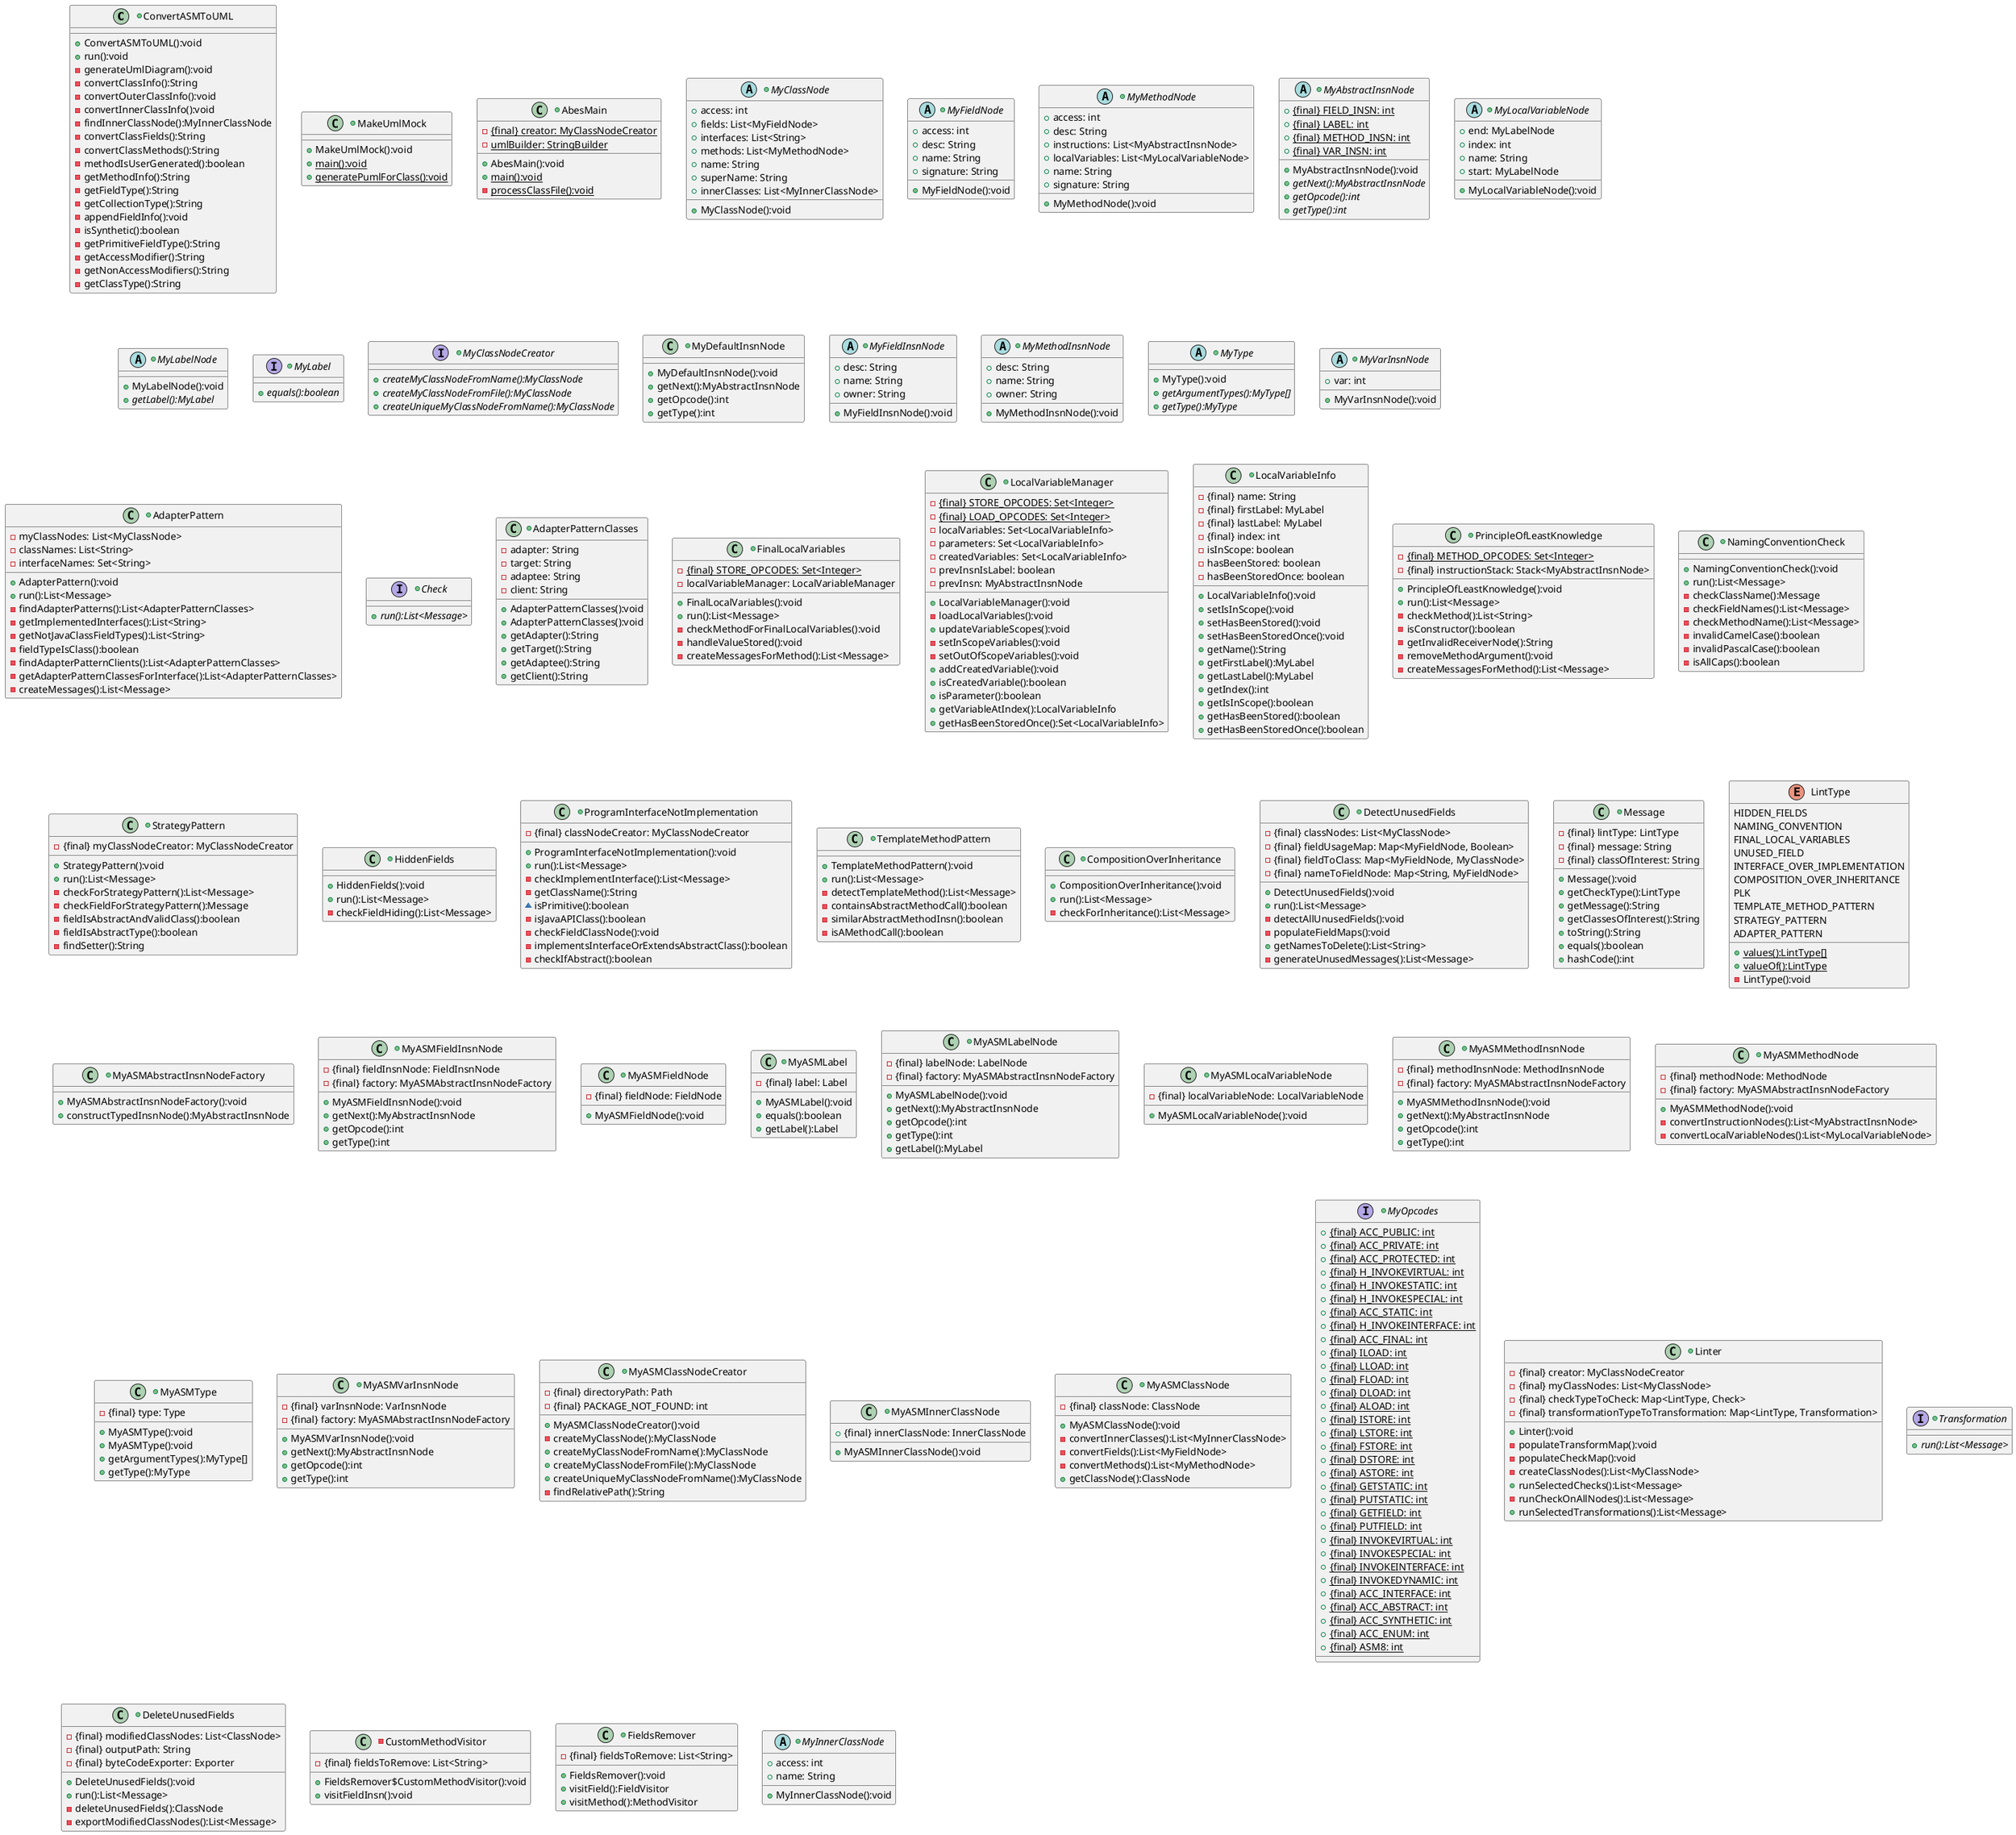 @startuml
+class ConvertASMToUML{
+ConvertASMToUML():void
+run():void
-generateUmlDiagram():void
-convertClassInfo():String
-convertOuterClassInfo():void
-convertInnerClassInfo():void
-findInnerClassNode():MyInnerClassNode
-convertClassFields():String
-convertClassMethods():String
-methodIsUserGenerated():boolean
-getMethodInfo():String
-getFieldType():String
-getCollectionType():String
-appendFieldInfo():void
-isSynthetic():boolean
-getPrimitiveFieldType():String
-getAccessModifier():String
-getNonAccessModifiers():String
-getClassType():String
}

+class MakeUmlMock{
+MakeUmlMock():void
+{static}main():void
+{static}generatePumlForClass():void
}

+class AbesMain{
-{static}{final} creator: MyClassNodeCreator
-{static} umlBuilder: StringBuilder
+AbesMain():void
+{static}main():void
-{static}processClassFile():void
}

+abstract class MyClassNode{
+ access: int
+ fields: List<MyFieldNode>
+ interfaces: List<String>
+ methods: List<MyMethodNode>
+ name: String
+ superName: String
+ innerClasses: List<MyInnerClassNode>
+MyClassNode():void
}

+abstract class MyFieldNode{
+ access: int
+ desc: String
+ name: String
+ signature: String
+MyFieldNode():void
}

+abstract class MyMethodNode{
+ access: int
+ desc: String
+ instructions: List<MyAbstractInsnNode>
+ localVariables: List<MyLocalVariableNode>
+ name: String
+ signature: String
+MyMethodNode():void
}

+abstract class MyAbstractInsnNode{
+{static}{final} FIELD_INSN: int
+{static}{final} LABEL: int
+{static}{final} METHOD_INSN: int
+{static}{final} VAR_INSN: int
+MyAbstractInsnNode():void
+{abstract}getNext():MyAbstractInsnNode
+{abstract}getOpcode():int
+{abstract}getType():int
}

+abstract class MyLocalVariableNode{
+ end: MyLabelNode
+ index: int
+ name: String
+ start: MyLabelNode
+MyLocalVariableNode():void
}

+abstract class MyLabelNode{
+MyLabelNode():void
+{abstract}getLabel():MyLabel
}

+interface MyLabel{
+{abstract}equals():boolean
}

+interface MyClassNodeCreator{
+{abstract}createMyClassNodeFromName():MyClassNode
+{abstract}createMyClassNodeFromFile():MyClassNode
+{abstract}createUniqueMyClassNodeFromName():MyClassNode
}

+class MyDefaultInsnNode{
+MyDefaultInsnNode():void
+getNext():MyAbstractInsnNode
+getOpcode():int
+getType():int
}

+abstract class MyFieldInsnNode{
+ desc: String
+ name: String
+ owner: String
+MyFieldInsnNode():void
}

+abstract class MyMethodInsnNode{
+ desc: String
+ name: String
+ owner: String
+MyMethodInsnNode():void
}

+abstract class MyType{
+MyType():void
+{abstract}getArgumentTypes():MyType[]
+{abstract}getType():MyType
}

+abstract class MyVarInsnNode{
+ var: int
+MyVarInsnNode():void
}

+class AdapterPattern{
- myClassNodes: List<MyClassNode>
- classNames: List<String>
- interfaceNames: Set<String>
+AdapterPattern():void
+run():List<Message>
-findAdapterPatterns():List<AdapterPatternClasses>
-getImplementedInterfaces():List<String>
-getNotJavaClassFieldTypes():List<String>
-fieldTypeIsClass():boolean
-findAdapterPatternClients():List<AdapterPatternClasses>
-getAdapterPatternClassesForInterface():List<AdapterPatternClasses>
-createMessages():List<Message>
}

+interface Check{
+{abstract}run():List<Message>
}

+class AdapterPatternClasses{
- adapter: String
- target: String
- adaptee: String
- client: String
+AdapterPatternClasses():void
+AdapterPatternClasses():void
+getAdapter():String
+getTarget():String
+getAdaptee():String
+getClient():String
}

+class FinalLocalVariables{
-{static}{final} STORE_OPCODES: Set<Integer>
- localVariableManager: LocalVariableManager
+FinalLocalVariables():void
+run():List<Message>
-checkMethodForFinalLocalVariables():void
-handleValueStored():void
-createMessagesForMethod():List<Message>
}

+class LocalVariableManager{
-{static}{final} STORE_OPCODES: Set<Integer>
-{static}{final} LOAD_OPCODES: Set<Integer>
- localVariables: Set<LocalVariableInfo>
- parameters: Set<LocalVariableInfo>
- createdVariables: Set<LocalVariableInfo>
- prevInsnIsLabel: boolean
- prevInsn: MyAbstractInsnNode
+LocalVariableManager():void
-loadLocalVariables():void
+updateVariableScopes():void
-setInScopeVariables():void
-setOutOfScopeVariables():void
+addCreatedVariable():void
+isCreatedVariable():boolean
+isParameter():boolean
+getVariableAtIndex():LocalVariableInfo
+getHasBeenStoredOnce():Set<LocalVariableInfo>
}

+class LocalVariableInfo{
-{final} name: String
-{final} firstLabel: MyLabel
-{final} lastLabel: MyLabel
-{final} index: int
- isInScope: boolean
- hasBeenStored: boolean
- hasBeenStoredOnce: boolean
+LocalVariableInfo():void
+setIsInScope():void
+setHasBeenStored():void
+setHasBeenStoredOnce():void
+getName():String
+getFirstLabel():MyLabel
+getLastLabel():MyLabel
+getIndex():int
+getIsInScope():boolean
+getHasBeenStored():boolean
+getHasBeenStoredOnce():boolean
}

+class PrincipleOfLeastKnowledge{
-{static}{final} METHOD_OPCODES: Set<Integer>
-{final} instructionStack: Stack<MyAbstractInsnNode>
+PrincipleOfLeastKnowledge():void
+run():List<Message>
-checkMethod():List<String>
-isConstructor():boolean
-getInvalidReceiverNode():String
-removeMethodArgument():void
-createMessagesForMethod():List<Message>
}

+class NamingConventionCheck{
+NamingConventionCheck():void
+run():List<Message>
-checkClassName():Message
-checkFieldNames():List<Message>
-checkMethodName():List<Message>
-invalidCamelCase():boolean
-invalidPascalCase():boolean
-isAllCaps():boolean
}

+class StrategyPattern{
-{final} myClassNodeCreator: MyClassNodeCreator
+StrategyPattern():void
+run():List<Message>
-checkForStrategyPattern():List<Message>
-checkFieldForStrategyPattern():Message
-fieldIsAbstractAndValidClass():boolean
-fieldIsAbstractType():boolean
-findSetter():String
}

+class HiddenFields{
+HiddenFields():void
+run():List<Message>
-checkFieldHiding():List<Message>
}

+class ProgramInterfaceNotImplementation{
-{final} classNodeCreator: MyClassNodeCreator
+ProgramInterfaceNotImplementation():void
+run():List<Message>
-checkImplementInterface():List<Message>
-getClassName():String
~isPrimitive():boolean
-isJavaAPIClass():boolean
-checkFieldClassNode():void
-implementsInterfaceOrExtendsAbstractClass():boolean
-checkIfAbstract():boolean
}

+class TemplateMethodPattern{
+TemplateMethodPattern():void
+run():List<Message>
-detectTemplateMethod():List<Message>
-containsAbstractMethodCall():boolean
-similarAbstractMethodInsn():boolean
-isAMethodCall():boolean
}

+class CompositionOverInheritance{
+CompositionOverInheritance():void
+run():List<Message>
-checkForInheritance():List<Message>
}

+class DetectUnusedFields{
-{final} classNodes: List<MyClassNode>
-{final} fieldUsageMap: Map<MyFieldNode, Boolean>
-{final} fieldToClass: Map<MyFieldNode, MyClassNode>
-{final} nameToFieldNode: Map<String, MyFieldNode>
+DetectUnusedFields():void
+run():List<Message>
-detectAllUnusedFields():void
-populateFieldMaps():void
+getNamesToDelete():List<String>
-generateUnusedMessages():List<Message>
}

+class Message{
-{final} lintType: LintType
-{final} message: String
-{final} classOfInterest: String
+Message():void
+getCheckType():LintType
+getMessage():String
+getClassesOfInterest():String
+toString():String
+equals():boolean
+hashCode():int
}

enum LintType{
HIDDEN_FIELDS
NAMING_CONVENTION
FINAL_LOCAL_VARIABLES
UNUSED_FIELD
INTERFACE_OVER_IMPLEMENTATION
COMPOSITION_OVER_INHERITANCE
PLK
TEMPLATE_METHOD_PATTERN
STRATEGY_PATTERN
ADAPTER_PATTERN
+{static}values():LintType[]
+{static}valueOf():LintType
-LintType():void
}

+class MyASMAbstractInsnNodeFactory{
+MyASMAbstractInsnNodeFactory():void
+constructTypedInsnNode():MyAbstractInsnNode
}

+class MyASMFieldInsnNode{
-{final} fieldInsnNode: FieldInsnNode
-{final} factory: MyASMAbstractInsnNodeFactory
+MyASMFieldInsnNode():void
+getNext():MyAbstractInsnNode
+getOpcode():int
+getType():int
}

+class MyASMFieldNode{
-{final} fieldNode: FieldNode
+MyASMFieldNode():void
}

+class MyASMLabel{
-{final} label: Label
+MyASMLabel():void
+equals():boolean
+getLabel():Label
}

+class MyASMLabelNode{
-{final} labelNode: LabelNode
-{final} factory: MyASMAbstractInsnNodeFactory
+MyASMLabelNode():void
+getNext():MyAbstractInsnNode
+getOpcode():int
+getType():int
+getLabel():MyLabel
}

+class MyASMLocalVariableNode{
-{final} localVariableNode: LocalVariableNode
+MyASMLocalVariableNode():void
}

+class MyASMMethodInsnNode{
-{final} methodInsnNode: MethodInsnNode
-{final} factory: MyASMAbstractInsnNodeFactory
+MyASMMethodInsnNode():void
+getNext():MyAbstractInsnNode
+getOpcode():int
+getType():int
}

+class MyASMMethodNode{
-{final} methodNode: MethodNode
-{final} factory: MyASMAbstractInsnNodeFactory
+MyASMMethodNode():void
-convertInstructionNodes():List<MyAbstractInsnNode>
-convertLocalVariableNodes():List<MyLocalVariableNode>
}

+class MyASMType{
-{final} type: Type
+MyASMType():void
+MyASMType():void
+getArgumentTypes():MyType[]
+getType():MyType
}

+class MyASMVarInsnNode{
-{final} varInsnNode: VarInsnNode
-{final} factory: MyASMAbstractInsnNodeFactory
+MyASMVarInsnNode():void
+getNext():MyAbstractInsnNode
+getOpcode():int
+getType():int
}

+class MyASMClassNodeCreator{
-{final} directoryPath: Path
-{final} PACKAGE_NOT_FOUND: int
+MyASMClassNodeCreator():void
-createMyClassNode():MyClassNode
+createMyClassNodeFromName():MyClassNode
+createMyClassNodeFromFile():MyClassNode
+createUniqueMyClassNodeFromName():MyClassNode
-findRelativePath():String
}

+class MyASMInnerClassNode{
+{final} innerClassNode: InnerClassNode
+MyASMInnerClassNode():void
}

+class MyASMClassNode{
-{final} classNode: ClassNode
+MyASMClassNode():void
-convertInnerClasses():List<MyInnerClassNode>
-convertFields():List<MyFieldNode>
-convertMethods():List<MyMethodNode>
+getClassNode():ClassNode
}

+interface MyOpcodes{
+{static}{final} ACC_PUBLIC: int
+{static}{final} ACC_PRIVATE: int
+{static}{final} ACC_PROTECTED: int
+{static}{final} H_INVOKEVIRTUAL: int
+{static}{final} H_INVOKESTATIC: int
+{static}{final} H_INVOKESPECIAL: int
+{static}{final} ACC_STATIC: int
+{static}{final} H_INVOKEINTERFACE: int
+{static}{final} ACC_FINAL: int
+{static}{final} ILOAD: int
+{static}{final} LLOAD: int
+{static}{final} FLOAD: int
+{static}{final} DLOAD: int
+{static}{final} ALOAD: int
+{static}{final} ISTORE: int
+{static}{final} LSTORE: int
+{static}{final} FSTORE: int
+{static}{final} DSTORE: int
+{static}{final} ASTORE: int
+{static}{final} GETSTATIC: int
+{static}{final} PUTSTATIC: int
+{static}{final} GETFIELD: int
+{static}{final} PUTFIELD: int
+{static}{final} INVOKEVIRTUAL: int
+{static}{final} INVOKESPECIAL: int
+{static}{final} INVOKEINTERFACE: int
+{static}{final} INVOKEDYNAMIC: int
+{static}{final} ACC_INTERFACE: int
+{static}{final} ACC_ABSTRACT: int
+{static}{final} ACC_SYNTHETIC: int
+{static}{final} ACC_ENUM: int
+{static}{final} ASM8: int
}

+class Linter{
-{final} creator: MyClassNodeCreator
-{final} myClassNodes: List<MyClassNode>
-{final} checkTypeToCheck: Map<LintType, Check>
-{final} transformationTypeToTransformation: Map<LintType, Transformation>
+Linter():void
-populateTransformMap():void
-populateCheckMap():void
-createClassNodes():List<MyClassNode>
+runSelectedChecks():List<Message>
-runCheckOnAllNodes():List<Message>
+runSelectedTransformations():List<Message>
}

+interface Transformation{
+{abstract}run():List<Message>
}

+class DeleteUnusedFields{
-{final} modifiedClassNodes: List<ClassNode>
-{final} outputPath: String
-{final} byteCodeExporter: Exporter
+DeleteUnusedFields():void
+run():List<Message>
-deleteUnusedFields():ClassNode
-exportModifiedClassNodes():List<Message>
}

-class CustomMethodVisitor{
-{final} fieldsToRemove: List<String>
+FieldsRemover$CustomMethodVisitor():void
+visitFieldInsn():void
}

+class FieldsRemover{
-{final} fieldsToRemove: List<String>
+FieldsRemover():void
+visitField():FieldVisitor
+visitMethod():MethodVisitor
}

+abstract class MyInnerClassNode{
+ access: int
+ name: String
+MyInnerClassNode():void
}

@enduml